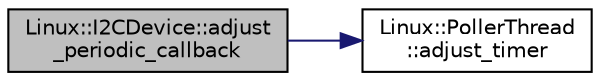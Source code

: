 digraph "Linux::I2CDevice::adjust_periodic_callback"
{
 // INTERACTIVE_SVG=YES
  edge [fontname="Helvetica",fontsize="10",labelfontname="Helvetica",labelfontsize="10"];
  node [fontname="Helvetica",fontsize="10",shape=record];
  rankdir="LR";
  Node1 [label="Linux::I2CDevice::adjust\l_periodic_callback",height=0.2,width=0.4,color="black", fillcolor="grey75", style="filled", fontcolor="black"];
  Node1 -> Node2 [color="midnightblue",fontsize="10",style="solid",fontname="Helvetica"];
  Node2 [label="Linux::PollerThread\l::adjust_timer",height=0.2,width=0.4,color="black", fillcolor="white", style="filled",URL="$classLinux_1_1PollerThread.html#a35d1aaf6a4c0669cc060c4ba18d6f10d"];
}
